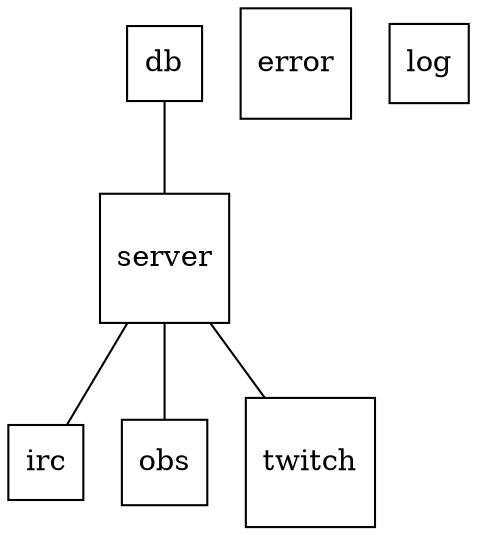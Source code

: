 graph {
	node [shape = square];
	
	db;
	error;
	irc;
	log;
	obs;
	server;
	twitch;

	db -- server;
	server -- irc;
	server -- obs;
	server -- twitch;
}
